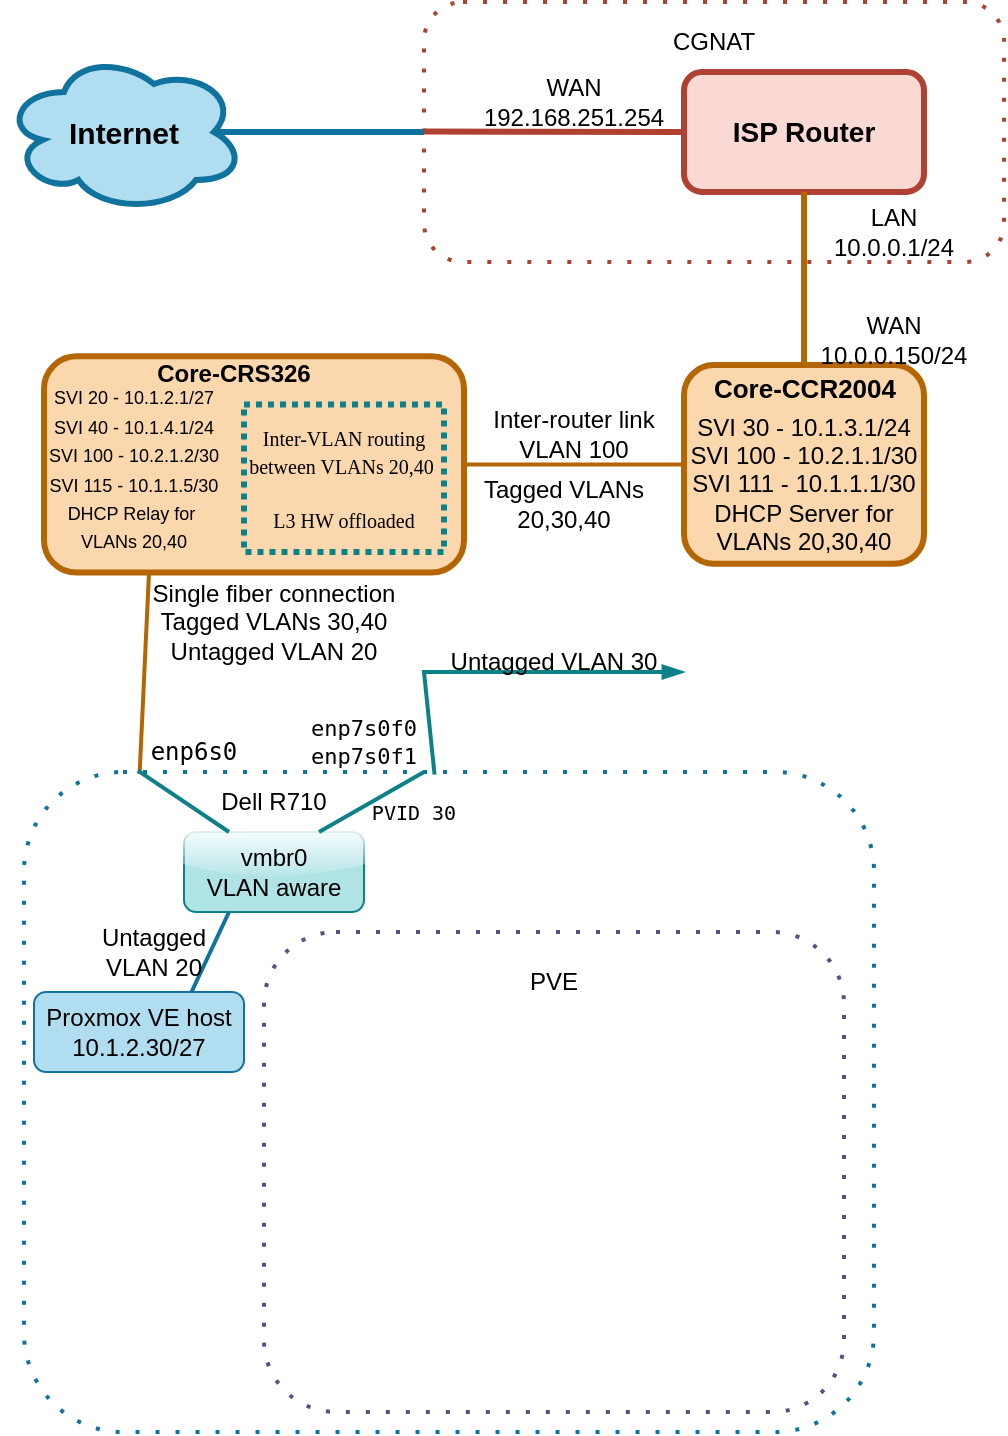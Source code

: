 <mxfile version="28.0.7">
  <diagram name="Page-1" id="laLs3gU-Ayf5YXLH03XQ">
    <mxGraphModel dx="647" dy="1512" grid="1" gridSize="10" guides="1" tooltips="1" connect="1" arrows="1" fold="1" page="1" pageScale="1" pageWidth="850" pageHeight="1100" math="0" shadow="0">
      <root>
        <mxCell id="0" />
        <mxCell id="1" parent="0" />
        <mxCell id="ZiTYzqAb13dxJsLZ45qU-4" value="" style="rounded=1;whiteSpace=wrap;html=1;fillColor=none;dashed=1;dashPattern=1 4;strokeColor=#ae4132;strokeWidth=2;" vertex="1" parent="1">
          <mxGeometry x="220" y="-15" width="290" height="130" as="geometry" />
        </mxCell>
        <mxCell id="ZiTYzqAb13dxJsLZ45qU-1" value="&lt;b&gt;&lt;font style=&quot;font-size: 15px;&quot;&gt;Internet&lt;/font&gt;&lt;/b&gt;" style="ellipse;shape=cloud;whiteSpace=wrap;html=1;fillColor=#b1ddf0;strokeColor=#10739e;strokeWidth=3;" vertex="1" parent="1">
          <mxGeometry x="10" y="10" width="120" height="80" as="geometry" />
        </mxCell>
        <mxCell id="ZiTYzqAb13dxJsLZ45qU-3" value="&lt;b&gt;&lt;font style=&quot;font-size: 14px;&quot;&gt;ISP Router&lt;/font&gt;&lt;/b&gt;" style="rounded=1;whiteSpace=wrap;html=1;fillColor=#fad9d5;strokeColor=light-dark(#AE4132,#EC7B65);strokeWidth=3;" vertex="1" parent="1">
          <mxGeometry x="350" y="20" width="120" height="60" as="geometry" />
        </mxCell>
        <mxCell id="ZiTYzqAb13dxJsLZ45qU-5" value="CGNAT" style="text;html=1;align=center;verticalAlign=middle;whiteSpace=wrap;rounded=0;fillColor=none;strokeColor=none;" vertex="1" parent="1">
          <mxGeometry x="330" y="-15" width="70" height="40" as="geometry" />
        </mxCell>
        <mxCell id="ZiTYzqAb13dxJsLZ45qU-6" value="" style="endArrow=none;html=1;rounded=0;exitX=0.875;exitY=0.5;exitDx=0;exitDy=0;exitPerimeter=0;fillColor=#b1ddf0;strokeColor=#10739e;strokeWidth=3;" edge="1" parent="1" source="ZiTYzqAb13dxJsLZ45qU-1" target="ZiTYzqAb13dxJsLZ45qU-4">
          <mxGeometry width="50" height="50" relative="1" as="geometry">
            <mxPoint x="280" y="150" as="sourcePoint" />
            <mxPoint x="330" y="100" as="targetPoint" />
          </mxGeometry>
        </mxCell>
        <mxCell id="ZiTYzqAb13dxJsLZ45qU-7" value="" style="endArrow=none;html=1;rounded=0;exitX=0.875;exitY=0.5;exitDx=0;exitDy=0;exitPerimeter=0;fillColor=#fad9d5;strokeColor=#ae4132;strokeWidth=3;entryX=0;entryY=0.5;entryDx=0;entryDy=0;" edge="1" parent="1" target="ZiTYzqAb13dxJsLZ45qU-3">
          <mxGeometry width="50" height="50" relative="1" as="geometry">
            <mxPoint x="220" y="49.76" as="sourcePoint" />
            <mxPoint x="325" y="49.76" as="targetPoint" />
          </mxGeometry>
        </mxCell>
        <mxCell id="ZiTYzqAb13dxJsLZ45qU-8" value="&lt;div&gt;WAN&lt;/div&gt;&lt;div&gt;192.168.251.254&lt;/div&gt;" style="text;html=1;align=center;verticalAlign=middle;whiteSpace=wrap;rounded=0;" vertex="1" parent="1">
          <mxGeometry x="250" y="20" width="90" height="30" as="geometry" />
        </mxCell>
        <mxCell id="ZiTYzqAb13dxJsLZ45qU-9" value="&lt;div&gt;LAN&lt;/div&gt;&lt;div&gt;10.0.0.1/24&lt;/div&gt;" style="text;html=1;align=center;verticalAlign=middle;whiteSpace=wrap;rounded=0;" vertex="1" parent="1">
          <mxGeometry x="425" y="85" width="60" height="30" as="geometry" />
        </mxCell>
        <mxCell id="ZiTYzqAb13dxJsLZ45qU-10" value="" style="endArrow=none;html=1;rounded=0;entryX=0.5;entryY=1;entryDx=0;entryDy=0;fillColor=#fad7ac;strokeColor=light-dark(#B46504,#C97210);strokeWidth=3;exitX=0.5;exitY=0;exitDx=0;exitDy=0;" edge="1" parent="1" source="ZiTYzqAb13dxJsLZ45qU-11" target="ZiTYzqAb13dxJsLZ45qU-3">
          <mxGeometry width="50" height="50" relative="1" as="geometry">
            <mxPoint x="410" y="150" as="sourcePoint" />
            <mxPoint x="430" y="100" as="targetPoint" />
          </mxGeometry>
        </mxCell>
        <mxCell id="ZiTYzqAb13dxJsLZ45qU-11" value="" style="rounded=1;whiteSpace=wrap;html=1;fillColor=#fad7ac;strokeColor=#b46504;strokeWidth=3;" vertex="1" parent="1">
          <mxGeometry x="350" y="166.55" width="120" height="99.38" as="geometry" />
        </mxCell>
        <mxCell id="ZiTYzqAb13dxJsLZ45qU-13" value="&lt;div&gt;WAN&lt;/div&gt;&lt;div&gt;10.0.0.150/24&lt;/div&gt;" style="text;html=1;align=center;verticalAlign=middle;whiteSpace=wrap;rounded=0;" vertex="1" parent="1">
          <mxGeometry x="415" y="139.38" width="80" height="30" as="geometry" />
        </mxCell>
        <mxCell id="ZiTYzqAb13dxJsLZ45qU-15" value="&lt;div&gt;&lt;b&gt;&lt;font style=&quot;font-size: 13px;&quot;&gt;Core-CCR2004&lt;/font&gt;&lt;/b&gt;&lt;/div&gt;" style="text;html=1;align=center;verticalAlign=middle;whiteSpace=wrap;rounded=0;" vertex="1" parent="1">
          <mxGeometry x="357.5" y="168.76" width="105" height="17.5" as="geometry" />
        </mxCell>
        <mxCell id="ZiTYzqAb13dxJsLZ45qU-19" value="" style="rounded=1;whiteSpace=wrap;html=1;fillColor=#fad7ac;strokeColor=#b46504;strokeWidth=3;" vertex="1" parent="1">
          <mxGeometry x="30" y="162.18" width="210" height="108.12" as="geometry" />
        </mxCell>
        <mxCell id="ZiTYzqAb13dxJsLZ45qU-20" value="Core-CRS326" style="text;html=1;align=center;verticalAlign=middle;whiteSpace=wrap;rounded=0;fontStyle=1" vertex="1" parent="1">
          <mxGeometry x="85" y="156.26" width="80" height="30" as="geometry" />
        </mxCell>
        <mxCell id="ZiTYzqAb13dxJsLZ45qU-22" value="&lt;div&gt;SVI 30 - 10.1.3.1/24&lt;/div&gt;&lt;div&gt;SVI 100 - 10.2.1.1/30&lt;/div&gt;&lt;div&gt;SVI 111 - 10.1.1.1/30&lt;/div&gt;&lt;div&gt;DHCP Server for VLANs 20,30,40&lt;/div&gt;" style="text;html=1;align=center;verticalAlign=middle;whiteSpace=wrap;rounded=0;" vertex="1" parent="1">
          <mxGeometry x="345" y="186.26" width="130" height="80" as="geometry" />
        </mxCell>
        <mxCell id="ZiTYzqAb13dxJsLZ45qU-23" value="&lt;div&gt;&lt;font style=&quot;font-size: 9px;&quot;&gt;SVI 20 - 10.1.2.1/27&lt;/font&gt;&lt;/div&gt;&lt;div&gt;&lt;font style=&quot;font-size: 9px;&quot;&gt;SVI 40 - 10.1.4.1/24&lt;/font&gt;&lt;/div&gt;&lt;div&gt;&lt;font style=&quot;font-size: 9px;&quot;&gt;SVI 100 - 10.2.1.2/30&lt;/font&gt;&lt;/div&gt;&lt;div&gt;&lt;font style=&quot;font-size: 9px;&quot;&gt;SVI 115 - 10.1.1.5/30&lt;/font&gt;&lt;/div&gt;&lt;div&gt;&lt;font style=&quot;font-size: 9px;&quot;&gt;DHCP Relay for&amp;nbsp;&lt;/font&gt;&lt;/div&gt;&lt;div&gt;&lt;font style=&quot;font-size: 9px;&quot;&gt;VLANs 20,40&lt;/font&gt;&lt;/div&gt;" style="text;html=1;align=center;verticalAlign=middle;whiteSpace=wrap;rounded=0;" vertex="1" parent="1">
          <mxGeometry x="30" y="175.78" width="90" height="84.69" as="geometry" />
        </mxCell>
        <mxCell id="ZiTYzqAb13dxJsLZ45qU-24" value="" style="endArrow=none;html=1;rounded=0;exitX=1;exitY=0.5;exitDx=0;exitDy=0;entryX=0;entryY=0.5;entryDx=0;entryDy=0;fillColor=#fad7ac;strokeColor=#b46504;strokeWidth=2;" edge="1" parent="1" source="ZiTYzqAb13dxJsLZ45qU-19" target="ZiTYzqAb13dxJsLZ45qU-11">
          <mxGeometry width="50" height="50" relative="1" as="geometry">
            <mxPoint x="250" y="200" as="sourcePoint" />
            <mxPoint x="300" y="150" as="targetPoint" />
          </mxGeometry>
        </mxCell>
        <mxCell id="ZiTYzqAb13dxJsLZ45qU-26" value="&lt;div&gt;Inter-router link&lt;/div&gt;&lt;div&gt;VLAN 100&lt;/div&gt;" style="text;html=1;align=center;verticalAlign=middle;whiteSpace=wrap;rounded=0;" vertex="1" parent="1">
          <mxGeometry x="250" y="186.26" width="90" height="30" as="geometry" />
        </mxCell>
        <mxCell id="ZiTYzqAb13dxJsLZ45qU-28" value="Tagged VLANs 20,30,40" style="text;html=1;align=center;verticalAlign=middle;whiteSpace=wrap;rounded=0;" vertex="1" parent="1">
          <mxGeometry x="240" y="216.26" width="100" height="40" as="geometry" />
        </mxCell>
        <mxCell id="ZiTYzqAb13dxJsLZ45qU-29" value="" style="rounded=1;whiteSpace=wrap;html=1;fillColor=none;dashed=1;dashPattern=1 4;strokeColor=#10739e;strokeWidth=2;" vertex="1" parent="1">
          <mxGeometry x="20" y="370" width="425" height="330" as="geometry" />
        </mxCell>
        <mxCell id="ZiTYzqAb13dxJsLZ45qU-30" value="&lt;div&gt;Dell R710&lt;/div&gt;" style="text;html=1;align=center;verticalAlign=middle;whiteSpace=wrap;rounded=0;" vertex="1" parent="1">
          <mxGeometry x="115" y="370" width="60" height="30" as="geometry" />
        </mxCell>
        <mxCell id="ZiTYzqAb13dxJsLZ45qU-31" value="" style="endArrow=none;html=1;rounded=0;entryX=0.25;entryY=1;entryDx=0;entryDy=0;exitX=0.136;exitY=0.003;exitDx=0;exitDy=0;fillColor=#fad7ac;strokeColor=#b46504;strokeWidth=2;exitPerimeter=0;" edge="1" parent="1" source="ZiTYzqAb13dxJsLZ45qU-29" target="ZiTYzqAb13dxJsLZ45qU-19">
          <mxGeometry width="50" height="50" relative="1" as="geometry">
            <mxPoint x="200" y="400" as="sourcePoint" />
            <mxPoint x="250" y="350" as="targetPoint" />
          </mxGeometry>
        </mxCell>
        <mxCell id="ZiTYzqAb13dxJsLZ45qU-32" value="&lt;div&gt;Single fiber connection&lt;/div&gt;&lt;div&gt;Tagged VLANs 30,40&lt;/div&gt;&lt;div&gt;Untagged VLAN 20&lt;/div&gt;" style="text;html=1;align=center;verticalAlign=middle;whiteSpace=wrap;rounded=0;" vertex="1" parent="1">
          <mxGeometry x="80" y="270.3" width="130" height="50" as="geometry" />
        </mxCell>
        <mxCell id="ZiTYzqAb13dxJsLZ45qU-33" value="&lt;div&gt;vmbr0&lt;/div&gt;&lt;div&gt;VLAN aware&lt;/div&gt;" style="rounded=1;whiteSpace=wrap;html=1;fillColor=#b0e3e6;strokeColor=#0e8088;glass=1;" vertex="1" parent="1">
          <mxGeometry x="100" y="400" width="90" height="40" as="geometry" />
        </mxCell>
        <mxCell id="ZiTYzqAb13dxJsLZ45qU-34" value="" style="endArrow=none;html=1;rounded=0;entryX=0.134;entryY=-0.002;entryDx=0;entryDy=0;exitX=0.25;exitY=0;exitDx=0;exitDy=0;fillColor=#b0e3e6;strokeColor=#0e8088;endSize=8;strokeWidth=2;entryPerimeter=0;" edge="1" parent="1" source="ZiTYzqAb13dxJsLZ45qU-33" target="ZiTYzqAb13dxJsLZ45qU-29">
          <mxGeometry width="50" height="50" relative="1" as="geometry">
            <mxPoint x="200" y="430" as="sourcePoint" />
            <mxPoint x="250" y="380" as="targetPoint" />
          </mxGeometry>
        </mxCell>
        <mxCell id="ZiTYzqAb13dxJsLZ45qU-35" value="&lt;div&gt;Proxmox VE host&lt;/div&gt;&lt;div&gt;10.1.2.30/27&lt;/div&gt;" style="rounded=1;whiteSpace=wrap;html=1;fillColor=#b1ddf0;strokeColor=#10739e;" vertex="1" parent="1">
          <mxGeometry x="25" y="480" width="105" height="40" as="geometry" />
        </mxCell>
        <mxCell id="ZiTYzqAb13dxJsLZ45qU-36" value="" style="endArrow=none;html=1;rounded=0;entryX=0.25;entryY=1;entryDx=0;entryDy=0;exitX=0.75;exitY=0;exitDx=0;exitDy=0;fillColor=#b1ddf0;strokeColor=#10739e;strokeWidth=2;" edge="1" parent="1" source="ZiTYzqAb13dxJsLZ45qU-35" target="ZiTYzqAb13dxJsLZ45qU-33">
          <mxGeometry width="50" height="50" relative="1" as="geometry">
            <mxPoint x="200" y="430" as="sourcePoint" />
            <mxPoint x="250" y="380" as="targetPoint" />
          </mxGeometry>
        </mxCell>
        <mxCell id="ZiTYzqAb13dxJsLZ45qU-37" value="Untagged VLAN 20" style="text;html=1;align=center;verticalAlign=middle;whiteSpace=wrap;rounded=0;" vertex="1" parent="1">
          <mxGeometry x="55" y="445" width="60" height="30" as="geometry" />
        </mxCell>
        <mxCell id="ZiTYzqAb13dxJsLZ45qU-39" value="&lt;p&gt;&lt;font face=&quot;Lucida Console&quot; style=&quot;font-size: 10px;&quot;&gt;Inter-VLAN routing between VLANs 20,40&amp;nbsp;&lt;/font&gt;&lt;/p&gt;&lt;p&gt;&lt;font face=&quot;Lucida Console&quot; style=&quot;font-size: 10px;&quot;&gt;L3 HW offloaded&lt;/font&gt;&lt;/p&gt;" style="text;html=1;align=center;verticalAlign=middle;whiteSpace=wrap;rounded=0;fillColor=none;strokeColor=#0e8088;strokeWidth=3;dashed=1;dashPattern=1 1;" vertex="1" parent="1">
          <mxGeometry x="130" y="186.26" width="100" height="73.74" as="geometry" />
        </mxCell>
        <mxCell id="ZiTYzqAb13dxJsLZ45qU-40" value="&lt;pre&gt;enp6s0&lt;/pre&gt;" style="text;html=1;align=center;verticalAlign=middle;whiteSpace=wrap;rounded=0;" vertex="1" parent="1">
          <mxGeometry x="80" y="350" width="50" height="20" as="geometry" />
        </mxCell>
        <mxCell id="ZiTYzqAb13dxJsLZ45qU-41" value="&lt;div style=&quot;line-height: 10%;&quot;&gt;&lt;pre&gt;&lt;font style=&quot;font-size: 11px;&quot;&gt;enp7s0f0&lt;/font&gt;&lt;/pre&gt;&lt;pre&gt;&lt;font style=&quot;font-size: 11px;&quot;&gt;enp7s0f1&lt;/font&gt;&lt;/pre&gt;&lt;/div&gt;" style="text;html=1;align=center;verticalAlign=middle;whiteSpace=wrap;rounded=0;perimeterSpacing=0;" vertex="1" parent="1">
          <mxGeometry x="160" y="330" width="60" height="50" as="geometry" />
        </mxCell>
        <mxCell id="ZiTYzqAb13dxJsLZ45qU-42" value="" style="endArrow=blockThin;html=1;rounded=0;exitX=0.483;exitY=0.004;exitDx=0;exitDy=0;exitPerimeter=0;startArrow=none;startFill=0;endFill=1;strokeWidth=2;fillColor=#b0e3e6;strokeColor=#0e8088;" edge="1" parent="1" source="ZiTYzqAb13dxJsLZ45qU-29">
          <mxGeometry width="50" height="50" relative="1" as="geometry">
            <mxPoint x="280" y="430" as="sourcePoint" />
            <mxPoint x="350" y="320" as="targetPoint" />
            <Array as="points">
              <mxPoint x="220" y="320" />
            </Array>
          </mxGeometry>
        </mxCell>
        <mxCell id="ZiTYzqAb13dxJsLZ45qU-43" value="Untagged VLAN 30" style="text;html=1;align=center;verticalAlign=middle;whiteSpace=wrap;rounded=0;" vertex="1" parent="1">
          <mxGeometry x="230" y="300" width="110" height="30" as="geometry" />
        </mxCell>
        <mxCell id="ZiTYzqAb13dxJsLZ45qU-45" value="" style="endArrow=none;html=1;rounded=0;exitX=0.75;exitY=0;exitDx=0;exitDy=0;fillColor=#b0e3e6;strokeColor=#0e8088;strokeWidth=2;" edge="1" parent="1" source="ZiTYzqAb13dxJsLZ45qU-33">
          <mxGeometry width="50" height="50" relative="1" as="geometry">
            <mxPoint x="280" y="430" as="sourcePoint" />
            <mxPoint x="220" y="370" as="targetPoint" />
          </mxGeometry>
        </mxCell>
        <mxCell id="ZiTYzqAb13dxJsLZ45qU-46" value="&lt;pre&gt;&lt;font style=&quot;font-size: 10px;&quot;&gt;PVID 30&lt;/font&gt;&lt;/pre&gt;" style="text;html=1;align=center;verticalAlign=middle;whiteSpace=wrap;rounded=0;" vertex="1" parent="1">
          <mxGeometry x="190" y="380" width="50" height="20" as="geometry" />
        </mxCell>
        <mxCell id="ZiTYzqAb13dxJsLZ45qU-48" value="" style="rounded=1;whiteSpace=wrap;html=1;fillColor=none;strokeColor=#56517e;dashed=1;dashPattern=1 4;strokeWidth=2;" vertex="1" parent="1">
          <mxGeometry x="140" y="450" width="290" height="240" as="geometry" />
        </mxCell>
        <mxCell id="ZiTYzqAb13dxJsLZ45qU-49" value="PVE" style="text;html=1;align=center;verticalAlign=middle;whiteSpace=wrap;rounded=0;" vertex="1" parent="1">
          <mxGeometry x="255" y="460" width="60" height="30" as="geometry" />
        </mxCell>
      </root>
    </mxGraphModel>
  </diagram>
</mxfile>
